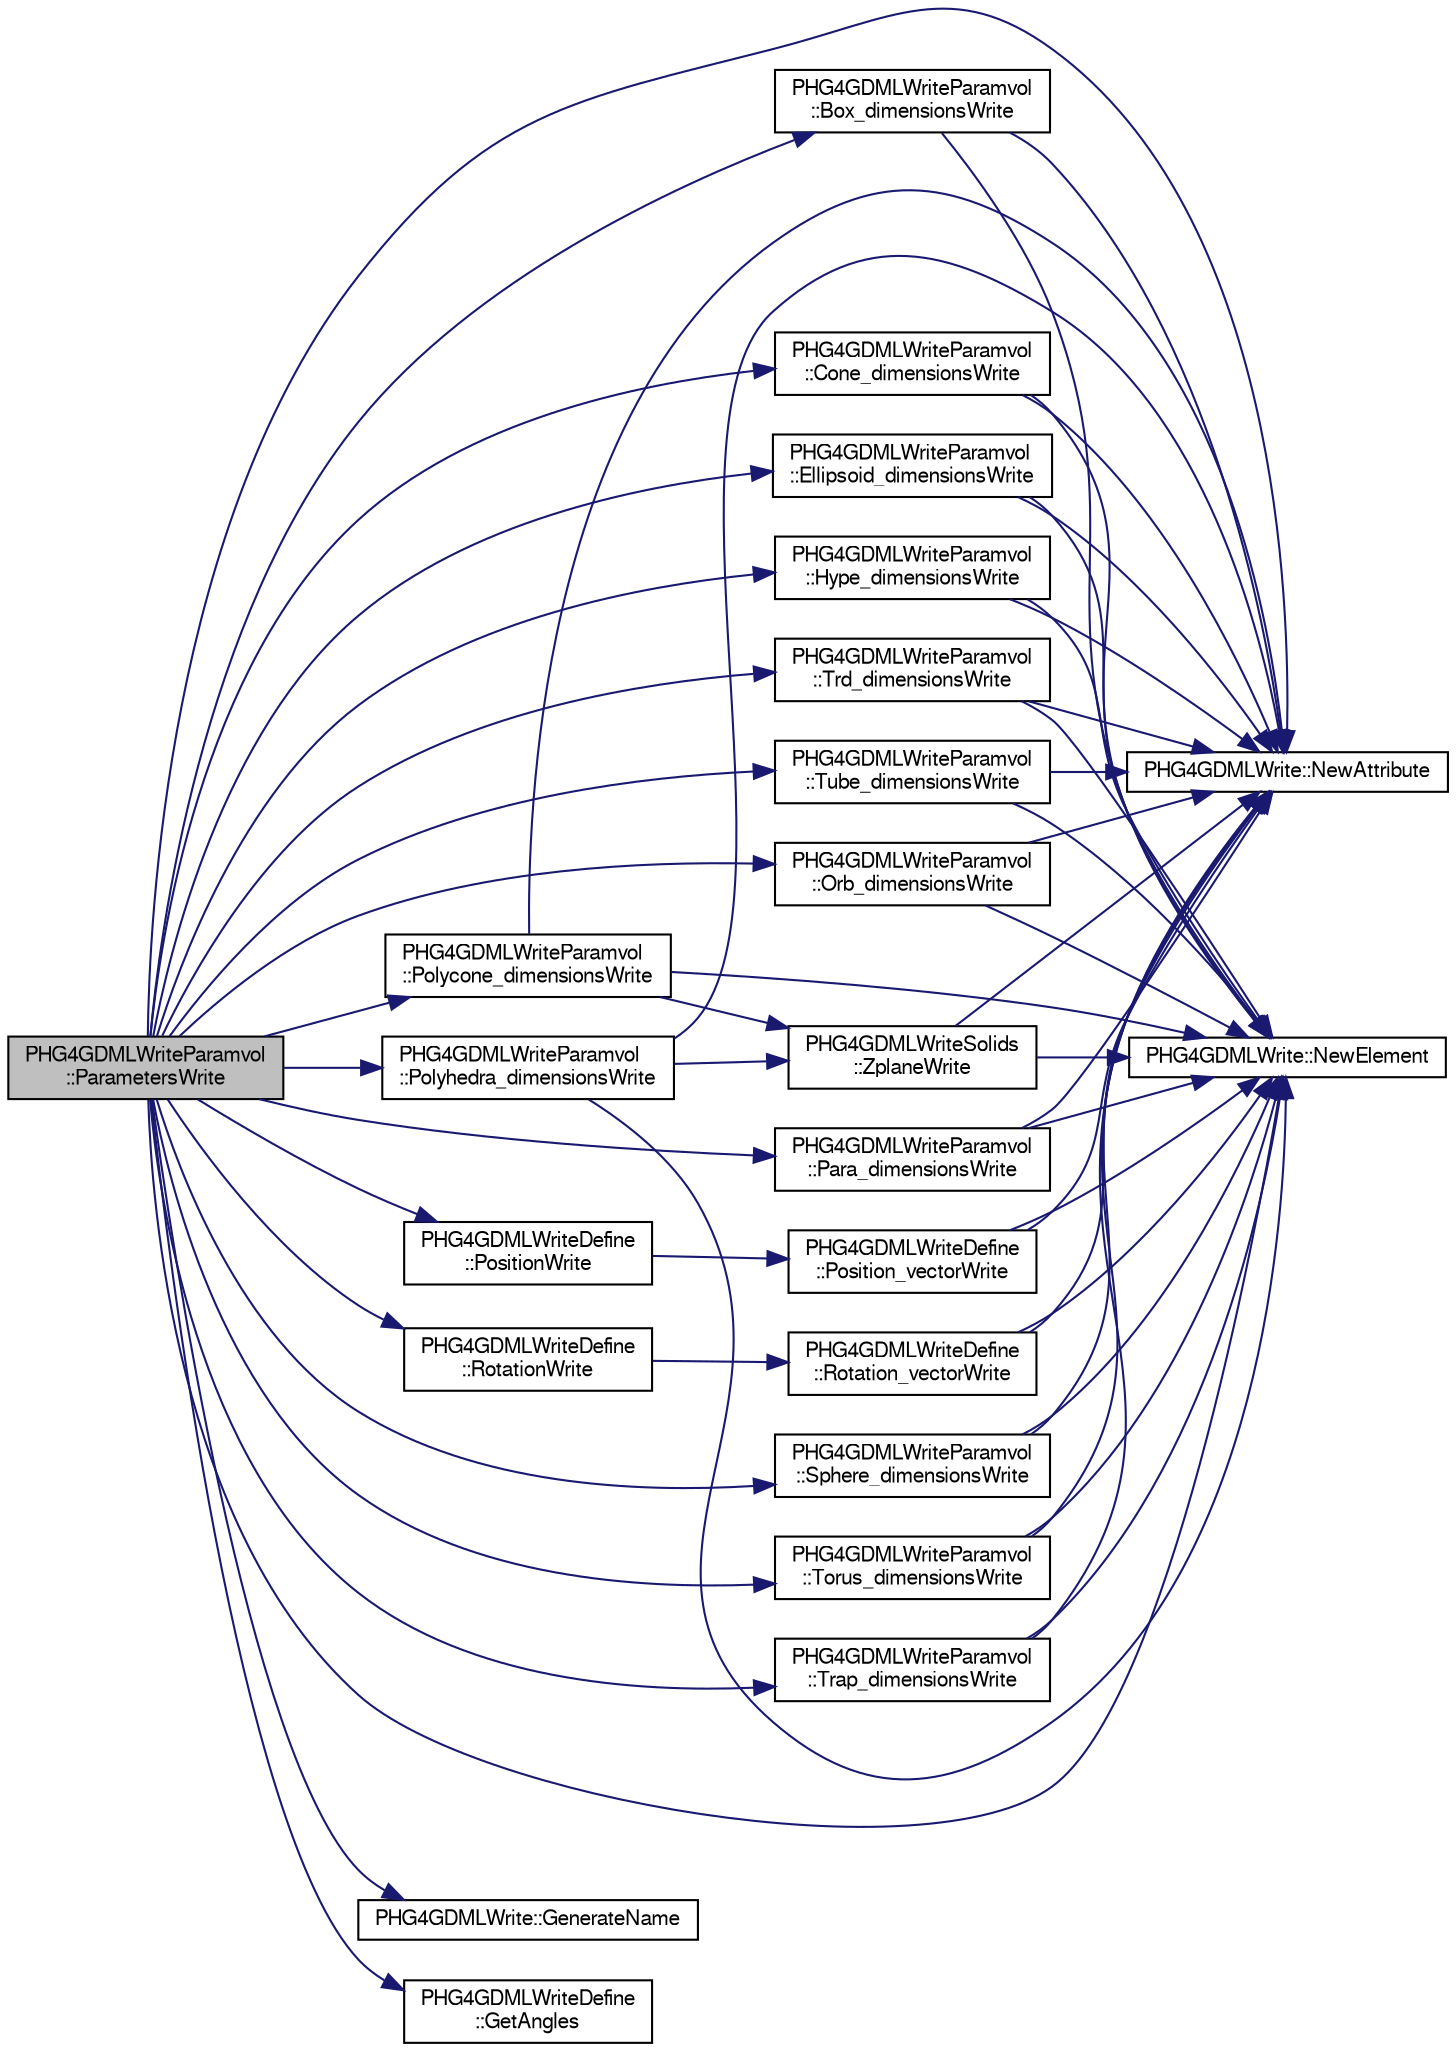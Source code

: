 digraph "PHG4GDMLWriteParamvol::ParametersWrite"
{
  bgcolor="transparent";
  edge [fontname="FreeSans",fontsize="10",labelfontname="FreeSans",labelfontsize="10"];
  node [fontname="FreeSans",fontsize="10",shape=record];
  rankdir="LR";
  Node1 [label="PHG4GDMLWriteParamvol\l::ParametersWrite",height=0.2,width=0.4,color="black", fillcolor="grey75", style="filled" fontcolor="black"];
  Node1 -> Node2 [color="midnightblue",fontsize="10",style="solid",fontname="FreeSans"];
  Node2 [label="PHG4GDMLWriteParamvol\l::Box_dimensionsWrite",height=0.2,width=0.4,color="black",URL="$d8/dd9/classPHG4GDMLWriteParamvol.html#a38f5e401544a3dcbf1d3e49f8bb57e45"];
  Node2 -> Node3 [color="midnightblue",fontsize="10",style="solid",fontname="FreeSans"];
  Node3 [label="PHG4GDMLWrite::NewAttribute",height=0.2,width=0.4,color="black",URL="$dd/db5/classPHG4GDMLWrite.html#afe96dc9fdc7c1a0a1a96b59dc15dffa2"];
  Node2 -> Node4 [color="midnightblue",fontsize="10",style="solid",fontname="FreeSans"];
  Node4 [label="PHG4GDMLWrite::NewElement",height=0.2,width=0.4,color="black",URL="$dd/db5/classPHG4GDMLWrite.html#ada0a5579d406ec27f3150711ab83becc"];
  Node1 -> Node5 [color="midnightblue",fontsize="10",style="solid",fontname="FreeSans"];
  Node5 [label="PHG4GDMLWriteParamvol\l::Cone_dimensionsWrite",height=0.2,width=0.4,color="black",URL="$d8/dd9/classPHG4GDMLWriteParamvol.html#a479db3d2c00958bdadbf7b5c4963fdc6"];
  Node5 -> Node3 [color="midnightblue",fontsize="10",style="solid",fontname="FreeSans"];
  Node5 -> Node4 [color="midnightblue",fontsize="10",style="solid",fontname="FreeSans"];
  Node1 -> Node6 [color="midnightblue",fontsize="10",style="solid",fontname="FreeSans"];
  Node6 [label="PHG4GDMLWriteParamvol\l::Ellipsoid_dimensionsWrite",height=0.2,width=0.4,color="black",URL="$d8/dd9/classPHG4GDMLWriteParamvol.html#aca1efafd52e225a354ae880df2cfa4a6"];
  Node6 -> Node3 [color="midnightblue",fontsize="10",style="solid",fontname="FreeSans"];
  Node6 -> Node4 [color="midnightblue",fontsize="10",style="solid",fontname="FreeSans"];
  Node1 -> Node7 [color="midnightblue",fontsize="10",style="solid",fontname="FreeSans"];
  Node7 [label="PHG4GDMLWrite::GenerateName",height=0.2,width=0.4,color="black",URL="$dd/db5/classPHG4GDMLWrite.html#a16834147e17b47595b04d27a49405198"];
  Node1 -> Node8 [color="midnightblue",fontsize="10",style="solid",fontname="FreeSans"];
  Node8 [label="PHG4GDMLWriteDefine\l::GetAngles",height=0.2,width=0.4,color="black",URL="$d9/def/classPHG4GDMLWriteDefine.html#a73fd90a6454e36a073fd038eb944e48d"];
  Node1 -> Node9 [color="midnightblue",fontsize="10",style="solid",fontname="FreeSans"];
  Node9 [label="PHG4GDMLWriteParamvol\l::Hype_dimensionsWrite",height=0.2,width=0.4,color="black",URL="$d8/dd9/classPHG4GDMLWriteParamvol.html#a115192ad15469bbbdab4a7df58323330"];
  Node9 -> Node3 [color="midnightblue",fontsize="10",style="solid",fontname="FreeSans"];
  Node9 -> Node4 [color="midnightblue",fontsize="10",style="solid",fontname="FreeSans"];
  Node1 -> Node3 [color="midnightblue",fontsize="10",style="solid",fontname="FreeSans"];
  Node1 -> Node4 [color="midnightblue",fontsize="10",style="solid",fontname="FreeSans"];
  Node1 -> Node10 [color="midnightblue",fontsize="10",style="solid",fontname="FreeSans"];
  Node10 [label="PHG4GDMLWriteParamvol\l::Orb_dimensionsWrite",height=0.2,width=0.4,color="black",URL="$d8/dd9/classPHG4GDMLWriteParamvol.html#aade0ea32f19293f31066aeecf2d1b5f7"];
  Node10 -> Node3 [color="midnightblue",fontsize="10",style="solid",fontname="FreeSans"];
  Node10 -> Node4 [color="midnightblue",fontsize="10",style="solid",fontname="FreeSans"];
  Node1 -> Node11 [color="midnightblue",fontsize="10",style="solid",fontname="FreeSans"];
  Node11 [label="PHG4GDMLWriteParamvol\l::Para_dimensionsWrite",height=0.2,width=0.4,color="black",URL="$d8/dd9/classPHG4GDMLWriteParamvol.html#a17893bfb0bac22f5261a6a9fc504e5e0"];
  Node11 -> Node3 [color="midnightblue",fontsize="10",style="solid",fontname="FreeSans"];
  Node11 -> Node4 [color="midnightblue",fontsize="10",style="solid",fontname="FreeSans"];
  Node1 -> Node12 [color="midnightblue",fontsize="10",style="solid",fontname="FreeSans"];
  Node12 [label="PHG4GDMLWriteParamvol\l::Polycone_dimensionsWrite",height=0.2,width=0.4,color="black",URL="$d8/dd9/classPHG4GDMLWriteParamvol.html#a152630075a55cde45067fbc99f0af621"];
  Node12 -> Node4 [color="midnightblue",fontsize="10",style="solid",fontname="FreeSans"];
  Node12 -> Node3 [color="midnightblue",fontsize="10",style="solid",fontname="FreeSans"];
  Node12 -> Node13 [color="midnightblue",fontsize="10",style="solid",fontname="FreeSans"];
  Node13 [label="PHG4GDMLWriteSolids\l::ZplaneWrite",height=0.2,width=0.4,color="black",URL="$d0/d94/classPHG4GDMLWriteSolids.html#a21646b90690b673d3d5f48acd22f95c3"];
  Node13 -> Node4 [color="midnightblue",fontsize="10",style="solid",fontname="FreeSans"];
  Node13 -> Node3 [color="midnightblue",fontsize="10",style="solid",fontname="FreeSans"];
  Node1 -> Node14 [color="midnightblue",fontsize="10",style="solid",fontname="FreeSans"];
  Node14 [label="PHG4GDMLWriteParamvol\l::Polyhedra_dimensionsWrite",height=0.2,width=0.4,color="black",URL="$d8/dd9/classPHG4GDMLWriteParamvol.html#af37ce5bcfc07bea2c0a4026da4fa2c3a"];
  Node14 -> Node4 [color="midnightblue",fontsize="10",style="solid",fontname="FreeSans"];
  Node14 -> Node3 [color="midnightblue",fontsize="10",style="solid",fontname="FreeSans"];
  Node14 -> Node13 [color="midnightblue",fontsize="10",style="solid",fontname="FreeSans"];
  Node1 -> Node15 [color="midnightblue",fontsize="10",style="solid",fontname="FreeSans"];
  Node15 [label="PHG4GDMLWriteDefine\l::PositionWrite",height=0.2,width=0.4,color="black",URL="$d9/def/classPHG4GDMLWriteDefine.html#a2360d759be1c4c555860e4f20bb80394"];
  Node15 -> Node16 [color="midnightblue",fontsize="10",style="solid",fontname="FreeSans"];
  Node16 [label="PHG4GDMLWriteDefine\l::Position_vectorWrite",height=0.2,width=0.4,color="black",URL="$d9/def/classPHG4GDMLWriteDefine.html#a4afdc8b4e9e647a40da36e6c6896f56d"];
  Node16 -> Node3 [color="midnightblue",fontsize="10",style="solid",fontname="FreeSans"];
  Node16 -> Node4 [color="midnightblue",fontsize="10",style="solid",fontname="FreeSans"];
  Node1 -> Node17 [color="midnightblue",fontsize="10",style="solid",fontname="FreeSans"];
  Node17 [label="PHG4GDMLWriteDefine\l::RotationWrite",height=0.2,width=0.4,color="black",URL="$d9/def/classPHG4GDMLWriteDefine.html#a7828fe9d6b891185597a8c5afb53717d"];
  Node17 -> Node18 [color="midnightblue",fontsize="10",style="solid",fontname="FreeSans"];
  Node18 [label="PHG4GDMLWriteDefine\l::Rotation_vectorWrite",height=0.2,width=0.4,color="black",URL="$d9/def/classPHG4GDMLWriteDefine.html#a8e59febb09b3397fe38cb9ad92ab10b2"];
  Node18 -> Node3 [color="midnightblue",fontsize="10",style="solid",fontname="FreeSans"];
  Node18 -> Node4 [color="midnightblue",fontsize="10",style="solid",fontname="FreeSans"];
  Node1 -> Node19 [color="midnightblue",fontsize="10",style="solid",fontname="FreeSans"];
  Node19 [label="PHG4GDMLWriteParamvol\l::Sphere_dimensionsWrite",height=0.2,width=0.4,color="black",URL="$d8/dd9/classPHG4GDMLWriteParamvol.html#adba0dddfc7fa2597e58ee2d74fd0e18d"];
  Node19 -> Node4 [color="midnightblue",fontsize="10",style="solid",fontname="FreeSans"];
  Node19 -> Node3 [color="midnightblue",fontsize="10",style="solid",fontname="FreeSans"];
  Node1 -> Node20 [color="midnightblue",fontsize="10",style="solid",fontname="FreeSans"];
  Node20 [label="PHG4GDMLWriteParamvol\l::Torus_dimensionsWrite",height=0.2,width=0.4,color="black",URL="$d8/dd9/classPHG4GDMLWriteParamvol.html#aeb0ab329331fed2eb6f9e7222d7ff7bc"];
  Node20 -> Node4 [color="midnightblue",fontsize="10",style="solid",fontname="FreeSans"];
  Node20 -> Node3 [color="midnightblue",fontsize="10",style="solid",fontname="FreeSans"];
  Node1 -> Node21 [color="midnightblue",fontsize="10",style="solid",fontname="FreeSans"];
  Node21 [label="PHG4GDMLWriteParamvol\l::Trap_dimensionsWrite",height=0.2,width=0.4,color="black",URL="$d8/dd9/classPHG4GDMLWriteParamvol.html#aaa4605740d61253277869030be24e147"];
  Node21 -> Node4 [color="midnightblue",fontsize="10",style="solid",fontname="FreeSans"];
  Node21 -> Node3 [color="midnightblue",fontsize="10",style="solid",fontname="FreeSans"];
  Node1 -> Node22 [color="midnightblue",fontsize="10",style="solid",fontname="FreeSans"];
  Node22 [label="PHG4GDMLWriteParamvol\l::Trd_dimensionsWrite",height=0.2,width=0.4,color="black",URL="$d8/dd9/classPHG4GDMLWriteParamvol.html#abfcd4a511ec2d842230e3829ba406f54"];
  Node22 -> Node4 [color="midnightblue",fontsize="10",style="solid",fontname="FreeSans"];
  Node22 -> Node3 [color="midnightblue",fontsize="10",style="solid",fontname="FreeSans"];
  Node1 -> Node23 [color="midnightblue",fontsize="10",style="solid",fontname="FreeSans"];
  Node23 [label="PHG4GDMLWriteParamvol\l::Tube_dimensionsWrite",height=0.2,width=0.4,color="black",URL="$d8/dd9/classPHG4GDMLWriteParamvol.html#aeb0a16c27558638560ddc0f459797cc1"];
  Node23 -> Node4 [color="midnightblue",fontsize="10",style="solid",fontname="FreeSans"];
  Node23 -> Node3 [color="midnightblue",fontsize="10",style="solid",fontname="FreeSans"];
}
